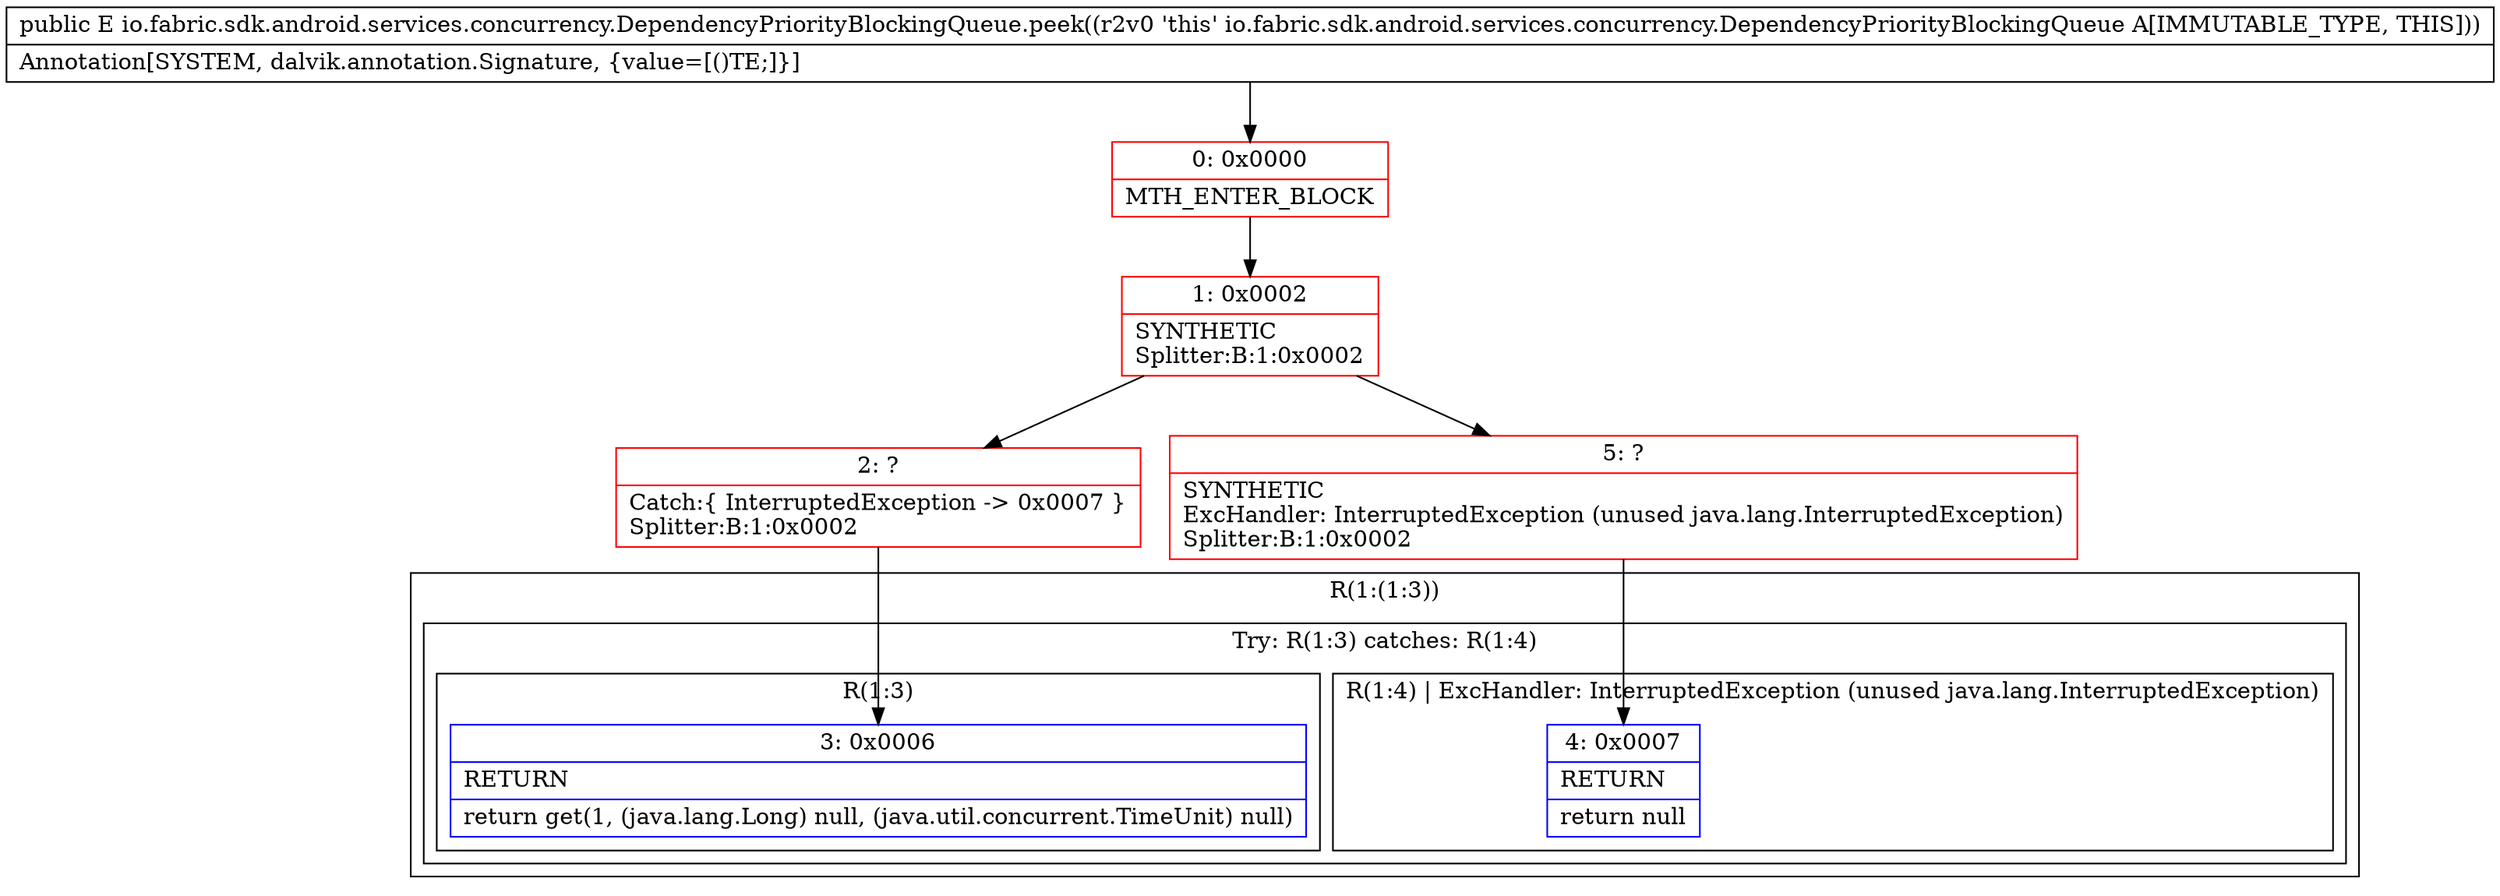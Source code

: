 digraph "CFG forio.fabric.sdk.android.services.concurrency.DependencyPriorityBlockingQueue.peek()Lio\/fabric\/sdk\/android\/services\/concurrency\/Dependency;" {
subgraph cluster_Region_1110976416 {
label = "R(1:(1:3))";
node [shape=record,color=blue];
subgraph cluster_TryCatchRegion_1112571849 {
label = "Try: R(1:3) catches: R(1:4)";
node [shape=record,color=blue];
subgraph cluster_Region_294060539 {
label = "R(1:3)";
node [shape=record,color=blue];
Node_3 [shape=record,label="{3\:\ 0x0006|RETURN\l|return get(1, (java.lang.Long) null, (java.util.concurrent.TimeUnit) null)\l}"];
}
subgraph cluster_Region_1986650581 {
label = "R(1:4) | ExcHandler: InterruptedException (unused java.lang.InterruptedException)\l";
node [shape=record,color=blue];
Node_4 [shape=record,label="{4\:\ 0x0007|RETURN\l|return null\l}"];
}
}
}
subgraph cluster_Region_1986650581 {
label = "R(1:4) | ExcHandler: InterruptedException (unused java.lang.InterruptedException)\l";
node [shape=record,color=blue];
Node_4 [shape=record,label="{4\:\ 0x0007|RETURN\l|return null\l}"];
}
Node_0 [shape=record,color=red,label="{0\:\ 0x0000|MTH_ENTER_BLOCK\l}"];
Node_1 [shape=record,color=red,label="{1\:\ 0x0002|SYNTHETIC\lSplitter:B:1:0x0002\l}"];
Node_2 [shape=record,color=red,label="{2\:\ ?|Catch:\{ InterruptedException \-\> 0x0007 \}\lSplitter:B:1:0x0002\l}"];
Node_5 [shape=record,color=red,label="{5\:\ ?|SYNTHETIC\lExcHandler: InterruptedException (unused java.lang.InterruptedException)\lSplitter:B:1:0x0002\l}"];
MethodNode[shape=record,label="{public E io.fabric.sdk.android.services.concurrency.DependencyPriorityBlockingQueue.peek((r2v0 'this' io.fabric.sdk.android.services.concurrency.DependencyPriorityBlockingQueue A[IMMUTABLE_TYPE, THIS]))  | Annotation[SYSTEM, dalvik.annotation.Signature, \{value=[()TE;]\}]\l}"];
MethodNode -> Node_0;
Node_0 -> Node_1;
Node_1 -> Node_2;
Node_1 -> Node_5;
Node_2 -> Node_3;
Node_5 -> Node_4;
}

